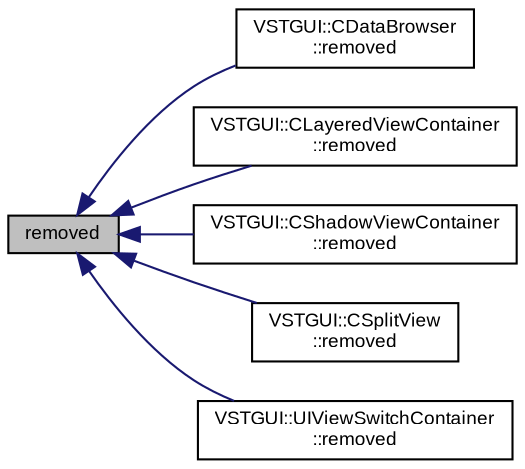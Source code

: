 digraph "removed"
{
  bgcolor="transparent";
  edge [fontname="Arial",fontsize="9",labelfontname="Arial",labelfontsize="9"];
  node [fontname="Arial",fontsize="9",shape=record];
  rankdir="LR";
  Node1 [label="removed",height=0.2,width=0.4,color="black", fillcolor="grey75", style="filled" fontcolor="black"];
  Node1 -> Node2 [dir="back",color="midnightblue",fontsize="9",style="solid",fontname="Arial"];
  Node2 [label="VSTGUI::CDataBrowser\l::removed",height=0.2,width=0.4,color="black",URL="$class_v_s_t_g_u_i_1_1_c_data_browser.html#a49265b3f3a104df683a4fb5867d09555",tooltip="view is removed from parent view "];
  Node1 -> Node3 [dir="back",color="midnightblue",fontsize="9",style="solid",fontname="Arial"];
  Node3 [label="VSTGUI::CLayeredViewContainer\l::removed",height=0.2,width=0.4,color="black",URL="$class_v_s_t_g_u_i_1_1_c_layered_view_container.html#a49265b3f3a104df683a4fb5867d09555",tooltip="view is removed from parent view "];
  Node1 -> Node4 [dir="back",color="midnightblue",fontsize="9",style="solid",fontname="Arial"];
  Node4 [label="VSTGUI::CShadowViewContainer\l::removed",height=0.2,width=0.4,color="black",URL="$class_v_s_t_g_u_i_1_1_c_shadow_view_container.html#a49265b3f3a104df683a4fb5867d09555",tooltip="view is removed from parent view "];
  Node1 -> Node5 [dir="back",color="midnightblue",fontsize="9",style="solid",fontname="Arial"];
  Node5 [label="VSTGUI::CSplitView\l::removed",height=0.2,width=0.4,color="black",URL="$class_v_s_t_g_u_i_1_1_c_split_view.html#a49265b3f3a104df683a4fb5867d09555",tooltip="view is removed from parent view "];
  Node1 -> Node6 [dir="back",color="midnightblue",fontsize="9",style="solid",fontname="Arial"];
  Node6 [label="VSTGUI::UIViewSwitchContainer\l::removed",height=0.2,width=0.4,color="black",URL="$class_v_s_t_g_u_i_1_1_u_i_view_switch_container.html#a49265b3f3a104df683a4fb5867d09555",tooltip="view is removed from parent view "];
}
